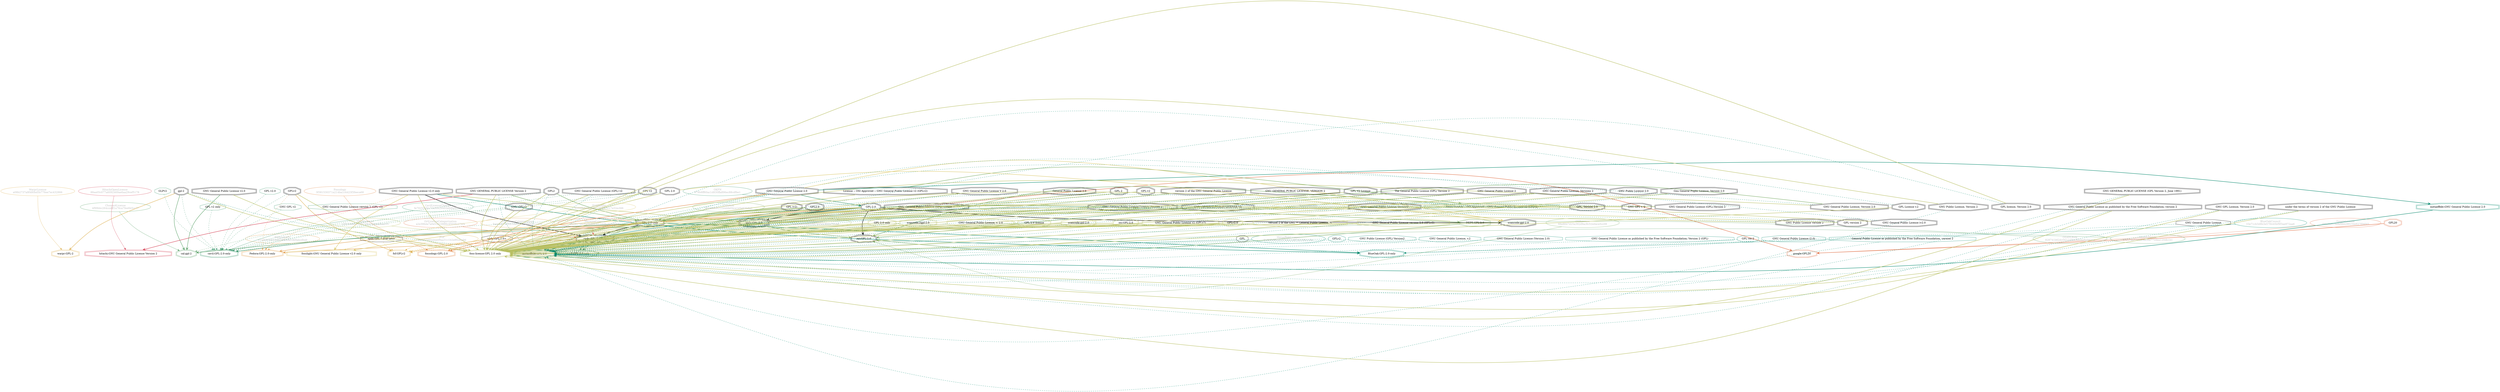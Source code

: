 strict digraph {
    node [shape=box];
    graph [splines=curved];
    1918 [label="spdx:GPL-2.0+"
         ,shape=octagon];
    1926 [label="SPDXLicense\nc291fc46fb59dfd748cc7a4eea9aac55"
         ,fontcolor=gray
         ,color="#b8bf62"
         ,fillcolor="beige;1"
         ,shape=ellipse];
    1927 [label="spdx:GPL-2.0-only"
         ,shape=doubleoctagon];
    1928 [label="GPL-2.0-only"
         ,shape=doubleoctagon];
    1929 [label="GNU General Public License v2.0 only"
         ,shape=doubleoctagon];
    1935 [label="spdx:GPL-2.0-or-later"
         ,shape=octagon];
    1984 [label="SPDXLicense\n8b60c5154a99ce98c02af807965dfc6c"
         ,fontcolor=gray
         ,color="#b8bf62"
         ,fillcolor="beige;1"
         ,shape=ellipse];
    1985 [label="spdx:GPL-2.0"
         ,shape=tripleoctagon];
    1986 [label="GPL-2.0"
         ,shape=doubleoctagon];
    5037 [label="OSILicense\n66e8847d25a392d9ac8c52edaca5cc08"
         ,fontcolor=gray
         ,color="#78ab63"
         ,fillcolor="beige;1"
         ,shape=ellipse];
    5038 [label="osi:GPL-2.0"
         ,shape=doubleoctagon];
    5039 [label="GNU General Public License, Version 2.0"
         ,shape=doubleoctagon];
    5040 [label="DEP5:GPL-2.0"
         ,color="#78ab63"
         ,shape=doubleoctagon];
    5041 [label="Trove:License :: OSI Approved :: GNU General Public License v2 (GPLv2)"
         ,color="#78ab63"
         ,shape=doubleoctagon];
    5042 [label="License :: OSI Approved :: GNU General Public License v2 (GPLv2)"
         ,shape=doubleoctagon];
    5710 [label="GoogleLicense\nd85e0d519efef9fd299154e627f56f45"
         ,fontcolor=gray
         ,color="#e06f45"
         ,fillcolor="beige;1"
         ,shape=ellipse];
    5711 [label="google:GPL20"
         ,color="#e06f45"
         ,shape=doubleoctagon];
    5712 [label=GPL20
         ,color="#e06f45"
         ,shape=doubleoctagon];
    6453 [label="FedoraEntry\n41cc6463d01bd47dde0da1de9abcdbab"
         ,fontcolor=gray
         ,color="#e09d4b"
         ,fillcolor="beige;1"
         ,shape=ellipse];
    6454 [label="Fedora:GPL-2.0-only"
         ,color="#e09d4b"
         ,shape=doubleoctagon];
    6455 [label=GPLv2
         ,shape=doubleoctagon];
    9343 [label="GNU General Public License"
         ,shape=octagon];
    9348 [label="BlueOakCouncil\n33e71cb3d8b3e578440bf9f3ae972aa6"
         ,fontcolor=gray
         ,color="#00876c"
         ,fillcolor="beige;1"
         ,shape=ellipse];
    9349 [label="BlueOak:GPL-2.0-only"
         ,color="#00876c"
         ,shape=doubleoctagon];
    9579 [label="OSADLRule\n828741b62dc041ccddec8b0da8a59262"
         ,fontcolor=gray
         ,color="#58a066"
         ,fillcolor="beige;1"
         ,shape=ellipse];
    9580 [label="osadl:GPL-2.0-only"
         ,color="#58a066"
         ,shape=doubleoctagon];
    9870 [label="OSADLMatrix\n252574b7386bcaa36e772dea120db1b1"
         ,fontcolor=gray
         ,color="#58a066"
         ,fillcolor="beige;1"
         ,shape=ellipse];
    10243 [label="FSF\n39521346eababf9aa31c1b2a9f2dce9d"
          ,fontcolor=gray
          ,color="#deb256"
          ,fillcolor="beige;1"
          ,shape=ellipse];
    10244 [label="fsf:GPLv2"
          ,color="#deb256"
          ,shape=doubleoctagon];
    10245 [label="GNU General Public License (GPL) version 2"
          ,shape=doubleoctagon];
    10935 [label="ChooseALicense\n4f99bbc264cce8f1a76ca7fee6b5cc77"
          ,fontcolor=gray
          ,color="#58a066"
          ,fillcolor="beige;1"
          ,shape=ellipse];
    10936 [label="cal:gpl-2"
          ,color="#58a066"
          ,shape=doubleoctagon];
    10937 [label="gpl-2"
          ,shape=doubleoctagon];
    10938 [label="GNU General Public License v2.0"
          ,shape=doubleoctagon];
    10939 [label="GNU GPLv2"
          ,shape=doubleoctagon];
    16615 [label="ScancodeData\ne1edba49f3eed922e3c62ba2626baa86"
          ,fontcolor=gray
          ,color="#dac767"
          ,fillcolor="beige;1"
          ,shape=ellipse];
    16616 [label="scancode:gpl-2.0"
          ,shape=doubleoctagon];
    16617 [label="GPL 2.0"
          ,shape=doubleoctagon];
    16618 [label="GNU General Public License 2.0"
          ,shape=doubleoctagon];
    26438 [label="Fossology\n3f381530371a214ba1c4423f3feeca68"
          ,fontcolor=gray
          ,color="#e18745"
          ,fillcolor="beige;1"
          ,shape=ellipse];
    26439 [label="fossology:GPL-2.0"
          ,color="#e18745"
          ,shape=doubleoctagon];
    27164 [label=GPL,shape=octagon];
    28305 [label="OKFN\n878b8ff60ac1d830ffa896ec88cdfbe1"
          ,fontcolor=gray
          ,color="#379469"
          ,fillcolor="beige;1"
          ,shape=ellipse];
    28715 [label="OrtLicenseCategorization\na2e396da7a0e53010886c45048c276f4"
          ,fontcolor=gray
          ,color="#e06f45"
          ,fillcolor="beige;1"
          ,shape=ellipse];
    35466 [label="OrtLicenseCategorization\n5aee2457b05216dce16239f40d512359"
          ,fontcolor=gray
          ,color="#e09d4b"
          ,fillcolor="beige;1"
          ,shape=ellipse];
    36891 [label="CavilLicenseChange\nfe79253efdc73a50e29493e6dfa5f0db"
          ,fontcolor=gray
          ,color="#379469"
          ,fillcolor="beige;1"
          ,shape=ellipse];
    36892 [label="cavil:GPL-2.0-only"
          ,color="#379469"
          ,shape=doubleoctagon];
    36893 [label=GLPv2
          ,color="#379469"
          ,shape=octagon];
    36894 [label="GNU GPL v2"
          ,color="#379469"
          ,shape=octagon];
    36895 [label="GNU General Public License (GPL) v2"
          ,shape=doubleoctagon];
    36896 [label="GNU General Public License version 2 (GPL v2)"
          ,color="#379469"
          ,shape=octagon];
    36897 [label="GPL v2"
          ,shape=doubleoctagon];
    36898 [label="GPL v2 only"
          ,color="#379469"
          ,shape=octagon];
    36899 [label="GPL v2.0"
          ,color="#379469"
          ,shape=octagon];
    36900 [label=GPL2
          ,shape=doubleoctagon];
    42721 [label="MetaeffektLicense\n9e3b0b9e22f157e4c11d87d2149c118a"
          ,fontcolor=gray
          ,color="#00876c"
          ,fillcolor="beige;1"
          ,shape=ellipse];
    42722 [label="metaeffekt:GPL-2.0"
          ,color="#00876c"
          ,shape=doubleoctagon];
    42723 [label="metaeffekt:GNU General Public License 2.0"
          ,color="#00876c"
          ,shape=doubleoctagon];
    42724 [label="GNU GENERAL PUBLIC LICENSE Version 2"
          ,shape=doubleoctagon];
    42725 [label="GNU GENERAL PUBLIC LICENSE (GPL Version 2, June 1991)"
          ,shape=doubleoctagon];
    42726 [label="GNU GENERAL PUBLIC LICENSE V2"
          ,shape=doubleoctagon];
    42727 [label="GNU GENERAL PUBLIC LICENSE, VERSION 2"
          ,shape=doubleoctagon];
    42728 [label="GNU General Public License (GPL),Version 2"
          ,shape=doubleoctagon];
    42729 [label="GNU General Public License 2"
          ,shape=doubleoctagon];
    42730 [label="GNU General Public License License, Version 2"
          ,shape=doubleoctagon];
    42731 [label="GNU General Public License V 2.0"
          ,shape=doubleoctagon];
    42732 [label="GNU General Public License Version2"
          ,shape=doubleoctagon];
    42733 [label="version 2 of the GNU General Public License"
          ,shape=doubleoctagon];
    42734 [label="GNU GPL v. 2"
          ,shape=doubleoctagon];
    42735 [label="GNU Public License 2.0"
          ,shape=doubleoctagon];
    42736 [label="GNU Public License, Version 2"
          ,shape=doubleoctagon];
    42737 [label="Gnu General Puplic License, Version 2.0"
          ,shape=doubleoctagon];
    42738 [label="GNU GPL License, Version 2.0"
          ,shape=doubleoctagon];
    42739 [label="GPLv2 "
          ,color="#00876c"
          ,shape=octagon];
    42740 [label="GPL 2 "
          ,shape=doubleoctagon];
    42741 [label="GPL, Version 2.0"
          ,shape=doubleoctagon];
    42742 [label="GPL-v2"
          ,shape=doubleoctagon];
    42743 [label="GPL License v.2"
          ,shape=doubleoctagon];
    42744 [label="GPL V2 License"
          ,shape=doubleoctagon];
    42745 [label="GPL license, Version 2.0"
          ,shape=doubleoctagon];
    42746 [label="General Public License 2.0"
          ,shape=doubleoctagon];
    42747 [label="GNU General Public License as published by the Free Software Foundation; version 2"
          ,shape=doubleoctagon];
    42748 [label="The General Public License (GPL) Version 2"
          ,shape=doubleoctagon];
    42749 [label="under the terms of version 2 of the GNU Public License"
          ,shape=doubleoctagon];
    42750 [label="GNU General Public License, Versions 2"
          ,shape=doubleoctagon];
    42751 [label="GNU Public License version 2"
          ,shape=doubleoctagon];
    42752 [label="GPL version 2"
          ,shape=doubleoctagon];
    42753 [label="GNU General Public License (v2.0"
          ,shape=doubleoctagon];
    42754 [label="GNU Public License (GPL) Version2"
          ,color="#00876c"
          ,shape=octagon];
    42755 [label="GNU General Public License, v.2"
          ,color="#00876c"
          ,shape=octagon];
    42756 [label="GNU General Public License (Version 2.0)"
          ,color="#00876c"
          ,shape=octagon];
    42757 [label="GNU General Public License as published by the Free Software Foundation; Version 2 (GPL)"
          ,color="#00876c"
          ,shape=octagon];
    42758 [label="GPL ver.2"
          ,color="#00876c"
          ,shape=octagon];
    42759 [label="GNU General Public License (2.0)"
          ,color="#00876c"
          ,shape=octagon];
    42760 [label="General Public License as published by the Free Software Foundation, version 2"
          ,color="#00876c"
          ,shape=octagon];
    49974 [label="HermineLicense\n8b28179bc6a5bd443c11026c4b2f30b8"
          ,fontcolor=gray
          ,color="#dc574a"
          ,fillcolor="beige;1"
          ,shape=ellipse];
    50157 [label="WarprLicense\na08b2737a9f480bd5b776ee7ec432866"
          ,fontcolor=gray
          ,color="#deb256"
          ,fillcolor="beige;1"
          ,shape=ellipse];
    50158 [label="warpr:GPL-2"
          ,color="#deb256"
          ,shape=doubleoctagon];
    50540 [label="FossLicense\n7ea0ce40fbaa609979d5d18b2e751fef"
          ,fontcolor=gray
          ,color="#b8bf62"
          ,fillcolor="beige;1"
          ,shape=ellipse];
    50541 [label="foss-license:GPL 2.0 only"
          ,color="#b8bf62"
          ,shape=doubleoctagon];
    50542 [label="GPL 2.0 only"
          ,color="#b8bf62"
          ,shape=doubleoctagon];
    50543 [label="GPL2.0"
          ,shape=doubleoctagon];
    50544 [label="GPL (v2)"
          ,shape=doubleoctagon];
    50545 [label="scancode://gpl-2.0"
          ,color="#b8bf62"
          ,shape=doubleoctagon];
    50546 [label="GNU General Public License, v. 2.0"
          ,color="#b8bf62"
          ,shape=doubleoctagon];
    50547 [label="scancode:gpl-2.0"
          ,color="#b8bf62"
          ,shape=doubleoctagon];
    50548 [label="osi:GPL-2.0"
          ,color="#b8bf62"
          ,shape=doubleoctagon];
    50549 [label="GNU General Public License v2 (GPLv2)"
          ,color="#b8bf62"
          ,shape=doubleoctagon];
    50550 [label="GPLv2.0"
          ,color="#b8bf62"
          ,shape=doubleoctagon];
    50551 [label="GPL-2.0 license"
          ,color="#b8bf62"
          ,shape=doubleoctagon];
    50552 [label="version 2 of the GNU ** General Public License. */"
          ,color="#b8bf62"
          ,shape=doubleoctagon];
    50553 [label="GNU General Public License version 2.0 (GPLv2)"
          ,color="#b8bf62"
          ,shape=doubleoctagon];
    50974 [label="FOSSLight\n62229e53b16d2c189ed1cc17a32ecfd6"
          ,fontcolor=gray
          ,color="#dac767"
          ,fillcolor="beige;1"
          ,shape=ellipse];
    50975 [label="fosslight:GNU General Public License v2.0 only"
          ,color="#dac767"
          ,shape=doubleoctagon];
    51220 [label="HitachiOpenLicense\n88aa05c077a6092469ae6aa29cef5178"
          ,fontcolor=gray
          ,color="#d43d51"
          ,fillcolor="beige;1"
          ,shape=ellipse];
    51221 [label="hitachi:GNU General Public License Version 2"
          ,color="#d43d51"
          ,shape=doubleoctagon];
    55992 [label="Curation\n367efe9c9111b4dde04ca1e5e83fc6a1"
          ,fontcolor=gray
          ,color="#78ab63"
          ,fillcolor="beige;1"
          ,shape=ellipse];
    1918 -> 10244 [style=dashed
                  ,arrowhead=vee
                  ,weight=0.5
                  ,color="#deb256"];
    1926 -> 1927 [weight=0.5
                 ,color="#b8bf62"];
    1927 -> 6454 [style=bold
                 ,arrowhead=vee
                 ,weight=0.7
                 ,color="#e09d4b"];
    1927 -> 9580 [style=bold
                 ,arrowhead=vee
                 ,weight=0.7
                 ,color="#58a066"];
    1927 -> 10244 [style=dashed
                  ,arrowhead=vee
                  ,weight=0.5
                  ,color="#deb256"];
    1927 -> 42722 [style=bold
                  ,arrowhead=vee
                  ,weight=0.7
                  ,color="#00876c"];
    1928 -> 1927 [style=bold
                 ,arrowhead=vee
                 ,weight=0.7];
    1928 -> 6454 [style=bold
                 ,arrowhead=vee
                 ,weight=0.7
                 ,color="#e09d4b"];
    1928 -> 9349 [style=bold
                 ,arrowhead=vee
                 ,weight=0.7
                 ,color="#00876c"];
    1928 -> 9580 [style=bold
                 ,arrowhead=vee
                 ,weight=0.7
                 ,color="#58a066"];
    1928 -> 36892 [style=bold
                  ,arrowhead=vee
                  ,weight=0.7
                  ,color="#379469"];
    1928 -> 36892 [style=bold
                  ,arrowhead=vee
                  ,weight=0.7
                  ,color="#379469"];
    1928 -> 50541 [style=bold
                  ,arrowhead=vee
                  ,weight=0.7
                  ,color="#b8bf62"];
    1929 -> 1927 [style=bold
                 ,arrowhead=vee
                 ,weight=0.7];
    1929 -> 1985 [style=bold
                 ,arrowhead=vee
                 ,weight=0.7
                 ,color="#b8bf62"];
    1929 -> 6454 [style=dashed
                 ,arrowhead=vee
                 ,weight=0.5
                 ,color="#e09d4b"];
    1929 -> 9349 [style=bold
                 ,arrowhead=vee
                 ,weight=0.7
                 ,color="#00876c"];
    1929 -> 50541 [style=bold
                  ,arrowhead=vee
                  ,weight=0.7
                  ,color="#b8bf62"];
    1929 -> 50975 [style=bold
                  ,arrowhead=vee
                  ,weight=0.7
                  ,color="#dac767"];
    1935 -> 10244 [style=dashed
                  ,arrowhead=vee
                  ,weight=0.5
                  ,color="#deb256"];
    1984 -> 1985 [weight=0.5
                 ,color="#b8bf62"];
    1985 -> 5038 [style=bold
                 ,arrowhead=vee
                 ,weight=0.7
                 ,color="#78ab63"];
    1985 -> 5711 [style=bold
                 ,arrowhead=vee
                 ,weight=0.7
                 ,color="#e06f45"];
    1985 -> 10244 [style=dashed
                  ,arrowhead=vee
                  ,weight=0.5
                  ,color="#deb256"];
    1985 -> 10936 [style=bold
                  ,arrowhead=vee
                  ,weight=0.7
                  ,color="#58a066"];
    1986 -> 1928 [style=bold
                 ,arrowhead=vee
                 ,weight=0.7
                 ,color="#78ab63"];
    1986 -> 1985 [style=bold
                 ,arrowhead=vee
                 ,weight=0.7];
    1986 -> 5038 [style=bold
                 ,arrowhead=vee
                 ,weight=0.7];
    1986 -> 5040 [style=bold
                 ,arrowhead=vee
                 ,weight=0.7
                 ,color="#78ab63"];
    1986 -> 16616 [style=bold
                  ,arrowhead=vee
                  ,weight=0.7];
    1986 -> 26439 [style=bold
                  ,arrowhead=vee
                  ,weight=0.7
                  ,color="#e18745"];
    1986 -> 36892 [style=dashed
                  ,arrowhead=vee
                  ,weight=0.5
                  ,color="#379469"];
    1986 -> 42722 [style=bold
                  ,arrowhead=vee
                  ,weight=0.7
                  ,color="#00876c"];
    1986 -> 50541 [style=bold
                  ,arrowhead=vee
                  ,weight=0.7
                  ,color="#b8bf62"];
    1986 -> 50975 [style=bold
                  ,arrowhead=vee
                  ,weight=0.7
                  ,color="#dac767"];
    5037 -> 5038 [weight=0.5
                 ,color="#78ab63"];
    5038 -> 42722 [style=dashed
                  ,arrowhead=vee
                  ,weight=0.5
                  ,color="#00876c"];
    5039 -> 5038 [style=bold
                 ,arrowhead=vee
                 ,weight=0.7
                 ,color="#78ab63"];
    5039 -> 42722 [style=dashed
                  ,arrowhead=vee
                  ,weight=0.5
                  ,color="#00876c"];
    5039 -> 50541 [style=bold
                  ,arrowhead=vee
                  ,weight=0.7
                  ,color="#b8bf62"];
    5040 -> 5038 [style=bold
                 ,arrowhead=vee
                 ,weight=0.7
                 ,color="#78ab63"];
    5041 -> 5038 [style=bold
                 ,arrowhead=vee
                 ,weight=0.7
                 ,color="#78ab63"];
    5042 -> 5041 [style=bold
                 ,arrowhead=vee
                 ,weight=0.7
                 ,color="#78ab63"];
    5042 -> 50541 [style=bold
                  ,arrowhead=vee
                  ,weight=0.7
                  ,color="#b8bf62"];
    5710 -> 5711 [weight=0.5
                 ,color="#e06f45"];
    5712 -> 5711 [style=bold
                 ,arrowhead=vee
                 ,weight=0.7
                 ,color="#e06f45"];
    6453 -> 6454 [weight=0.5
                 ,color="#e09d4b"];
    6455 -> 6454 [style=dashed
                 ,arrowhead=vee
                 ,weight=0.5
                 ,color="#e09d4b"];
    6455 -> 10244 [style=bold
                  ,arrowhead=vee
                  ,weight=0.7
                  ,color="#deb256"];
    6455 -> 36892 [style=dashed
                  ,arrowhead=vee
                  ,weight=0.5
                  ,color="#379469"];
    6455 -> 50541 [style=bold
                  ,arrowhead=vee
                  ,weight=0.7
                  ,color="#b8bf62"];
    9343 -> 9349 [style=dashed
                 ,arrowhead=vee
                 ,weight=0.5
                 ,color="#00876c"];
    9348 -> 9349 [weight=0.5
                 ,color="#00876c"];
    9579 -> 9580 [weight=0.5
                 ,color="#58a066"];
    9870 -> 9580 [weight=0.5
                 ,color="#58a066"];
    10243 -> 10244 [weight=0.5
                   ,color="#deb256"];
    10245 -> 10244 [style=bold
                   ,arrowhead=vee
                   ,weight=0.7
                   ,color="#deb256"];
    10245 -> 42722 [style=dashed
                   ,arrowhead=vee
                   ,weight=0.5
                   ,color="#00876c"];
    10245 -> 50541 [style=bold
                   ,arrowhead=vee
                   ,weight=0.7
                   ,color="#b8bf62"];
    10935 -> 10936 [weight=0.5
                   ,color="#58a066"];
    10937 -> 10936 [style=bold
                   ,arrowhead=vee
                   ,weight=0.7
                   ,color="#58a066"];
    10937 -> 36892 [style=dashed
                   ,arrowhead=vee
                   ,weight=0.5
                   ,color="#379469"];
    10937 -> 42722 [style=dashed
                   ,arrowhead=vee
                   ,weight=0.5
                   ,color="#00876c"];
    10937 -> 50158 [style=bold
                   ,arrowhead=vee
                   ,weight=0.7
                   ,color="#deb256"];
    10937 -> 50541 [style=bold
                   ,arrowhead=vee
                   ,weight=0.7
                   ,color="#b8bf62"];
    10938 -> 10936 [style=bold
                   ,arrowhead=vee
                   ,weight=0.7
                   ,color="#58a066"];
    10938 -> 50541 [style=bold
                   ,arrowhead=vee
                   ,weight=0.7
                   ,color="#b8bf62"];
    10939 -> 10936 [style=dashed
                   ,arrowhead=vee
                   ,weight=0.5
                   ,color="#58a066"];
    10939 -> 50541 [style=bold
                   ,arrowhead=vee
                   ,weight=0.7
                   ,color="#b8bf62"];
    16615 -> 16616 [weight=0.5
                   ,color="#dac767"];
    16616 -> 42722 [style=dashed
                   ,arrowhead=vee
                   ,weight=0.5
                   ,color="#00876c"];
    16616 -> 50541 [style=bold
                   ,arrowhead=vee
                   ,weight=0.7
                   ,color="#b8bf62"];
    16617 -> 16616 [style=bold
                   ,arrowhead=vee
                   ,weight=0.7
                   ,color="#dac767"];
    16617 -> 36892 [style=dashed
                   ,arrowhead=vee
                   ,weight=0.5
                   ,color="#379469"];
    16617 -> 50541 [style=bold
                   ,arrowhead=vee
                   ,weight=0.7
                   ,color="#b8bf62"];
    16618 -> 1986 [style=bold
                  ,arrowhead=vee
                  ,weight=0.7
                  ,color="#379469"];
    16618 -> 16616 [style=bold
                   ,arrowhead=vee
                   ,weight=0.7
                   ,color="#dac767"];
    16618 -> 26439 [style=bold
                   ,arrowhead=vee
                   ,weight=0.7
                   ,color="#e18745"];
    16618 -> 42722 [style=dashed
                   ,arrowhead=vee
                   ,weight=0.5
                   ,color="#00876c"];
    16618 -> 42723 [style=bold
                   ,arrowhead=vee
                   ,weight=0.7
                   ,color="#00876c"];
    16618 -> 50541 [style=bold
                   ,arrowhead=vee
                   ,weight=0.7
                   ,color="#b8bf62"];
    26438 -> 26439 [weight=0.5
                   ,color="#e18745"];
    27164 -> 42722 [style=dashed
                   ,arrowhead=vee
                   ,weight=0.5
                   ,color="#00876c"];
    28305 -> 1986 [weight=0.5
                  ,color="#379469"];
    28715 -> 1927 [weight=0.5
                  ,color="#e06f45"];
    35466 -> 1927 [weight=0.5
                  ,color="#e09d4b"];
    36891 -> 36892 [weight=0.5
                   ,color="#379469"];
    36893 -> 36892 [style=dashed
                   ,arrowhead=vee
                   ,weight=0.5
                   ,color="#379469"];
    36894 -> 36892 [style=dashed
                   ,arrowhead=vee
                   ,weight=0.5
                   ,color="#379469"];
    36895 -> 36892 [style=dashed
                   ,arrowhead=vee
                   ,weight=0.5
                   ,color="#379469"];
    36895 -> 42722 [style=dashed
                   ,arrowhead=vee
                   ,weight=0.5
                   ,color="#00876c"];
    36895 -> 50541 [style=bold
                   ,arrowhead=vee
                   ,weight=0.7
                   ,color="#b8bf62"];
    36896 -> 36892 [style=dashed
                   ,arrowhead=vee
                   ,weight=0.5
                   ,color="#379469"];
    36897 -> 36892 [style=dashed
                   ,arrowhead=vee
                   ,weight=0.5
                   ,color="#379469"];
    36897 -> 42722 [style=dashed
                   ,arrowhead=vee
                   ,weight=0.5
                   ,color="#00876c"];
    36897 -> 50541 [style=bold
                   ,arrowhead=vee
                   ,weight=0.7
                   ,color="#b8bf62"];
    36898 -> 36892 [style=dashed
                   ,arrowhead=vee
                   ,weight=0.5
                   ,color="#379469"];
    36899 -> 36892 [style=dashed
                   ,arrowhead=vee
                   ,weight=0.5
                   ,color="#379469"];
    36900 -> 1928 [style=bold
                  ,arrowhead=vee
                  ,weight=0.7
                  ,color="#78ab63"];
    36900 -> 36892 [style=dashed
                   ,arrowhead=vee
                   ,weight=0.5
                   ,color="#379469"];
    36900 -> 42722 [style=dashed
                   ,arrowhead=vee
                   ,weight=0.5
                   ,color="#00876c"];
    36900 -> 50541 [style=bold
                   ,arrowhead=vee
                   ,weight=0.7
                   ,color="#b8bf62"];
    42721 -> 42722 [weight=0.5
                   ,color="#00876c"];
    42723 -> 42722 [style=bold
                   ,arrowhead=vee
                   ,weight=0.7
                   ,color="#00876c"];
    42724 -> 1928 [style=bold
                  ,arrowhead=vee
                  ,weight=0.7
                  ,color="#78ab63"];
    42724 -> 42722 [style=dashed
                   ,arrowhead=vee
                   ,weight=0.5
                   ,color="#00876c"];
    42724 -> 50541 [style=bold
                   ,arrowhead=vee
                   ,weight=0.7
                   ,color="#b8bf62"];
    42724 -> 51221 [style=bold
                   ,arrowhead=vee
                   ,weight=0.7
                   ,color="#d43d51"];
    42725 -> 42722 [style=dashed
                   ,arrowhead=vee
                   ,weight=0.5
                   ,color="#00876c"];
    42725 -> 50541 [style=bold
                   ,arrowhead=vee
                   ,weight=0.7
                   ,color="#b8bf62"];
    42726 -> 42722 [style=dashed
                   ,arrowhead=vee
                   ,weight=0.5
                   ,color="#00876c"];
    42726 -> 50541 [style=bold
                   ,arrowhead=vee
                   ,weight=0.7
                   ,color="#b8bf62"];
    42727 -> 42722 [style=dashed
                   ,arrowhead=vee
                   ,weight=0.5
                   ,color="#00876c"];
    42727 -> 50541 [style=bold
                   ,arrowhead=vee
                   ,weight=0.7
                   ,color="#b8bf62"];
    42728 -> 42722 [style=dashed
                   ,arrowhead=vee
                   ,weight=0.5
                   ,color="#00876c"];
    42728 -> 50541 [style=bold
                   ,arrowhead=vee
                   ,weight=0.7
                   ,color="#b8bf62"];
    42729 -> 42722 [style=dashed
                   ,arrowhead=vee
                   ,weight=0.5
                   ,color="#00876c"];
    42729 -> 50541 [style=bold
                   ,arrowhead=vee
                   ,weight=0.7
                   ,color="#b8bf62"];
    42730 -> 42722 [style=dashed
                   ,arrowhead=vee
                   ,weight=0.5
                   ,color="#00876c"];
    42730 -> 50541 [style=bold
                   ,arrowhead=vee
                   ,weight=0.7
                   ,color="#b8bf62"];
    42731 -> 42722 [style=dashed
                   ,arrowhead=vee
                   ,weight=0.5
                   ,color="#00876c"];
    42731 -> 50541 [style=bold
                   ,arrowhead=vee
                   ,weight=0.7
                   ,color="#b8bf62"];
    42732 -> 42722 [style=dashed
                   ,arrowhead=vee
                   ,weight=0.5
                   ,color="#00876c"];
    42732 -> 50541 [style=bold
                   ,arrowhead=vee
                   ,weight=0.7
                   ,color="#b8bf62"];
    42733 -> 42722 [style=dashed
                   ,arrowhead=vee
                   ,weight=0.5
                   ,color="#00876c"];
    42733 -> 50541 [style=bold
                   ,arrowhead=vee
                   ,weight=0.7
                   ,color="#b8bf62"];
    42734 -> 42722 [style=dashed
                   ,arrowhead=vee
                   ,weight=0.5
                   ,color="#00876c"];
    42734 -> 50541 [style=bold
                   ,arrowhead=vee
                   ,weight=0.7
                   ,color="#b8bf62"];
    42735 -> 42722 [style=dashed
                   ,arrowhead=vee
                   ,weight=0.5
                   ,color="#00876c"];
    42735 -> 50541 [style=bold
                   ,arrowhead=vee
                   ,weight=0.7
                   ,color="#b8bf62"];
    42736 -> 42722 [style=dashed
                   ,arrowhead=vee
                   ,weight=0.5
                   ,color="#00876c"];
    42736 -> 50541 [style=bold
                   ,arrowhead=vee
                   ,weight=0.7
                   ,color="#b8bf62"];
    42737 -> 42722 [style=dashed
                   ,arrowhead=vee
                   ,weight=0.5
                   ,color="#00876c"];
    42737 -> 50541 [style=bold
                   ,arrowhead=vee
                   ,weight=0.7
                   ,color="#b8bf62"];
    42738 -> 42722 [style=dashed
                   ,arrowhead=vee
                   ,weight=0.5
                   ,color="#00876c"];
    42738 -> 50541 [style=bold
                   ,arrowhead=vee
                   ,weight=0.7
                   ,color="#b8bf62"];
    42739 -> 42722 [style=dashed
                   ,arrowhead=vee
                   ,weight=0.5
                   ,color="#00876c"];
    42740 -> 42722 [style=dashed
                   ,arrowhead=vee
                   ,weight=0.5
                   ,color="#00876c"];
    42740 -> 50541 [style=bold
                   ,arrowhead=vee
                   ,weight=0.7
                   ,color="#b8bf62"];
    42741 -> 42722 [style=dashed
                   ,arrowhead=vee
                   ,weight=0.5
                   ,color="#00876c"];
    42741 -> 50541 [style=bold
                   ,arrowhead=vee
                   ,weight=0.7
                   ,color="#b8bf62"];
    42742 -> 42722 [style=dashed
                   ,arrowhead=vee
                   ,weight=0.5
                   ,color="#00876c"];
    42742 -> 50541 [style=bold
                   ,arrowhead=vee
                   ,weight=0.7
                   ,color="#b8bf62"];
    42743 -> 42722 [style=dashed
                   ,arrowhead=vee
                   ,weight=0.5
                   ,color="#00876c"];
    42743 -> 50541 [style=bold
                   ,arrowhead=vee
                   ,weight=0.7
                   ,color="#b8bf62"];
    42744 -> 42722 [style=dashed
                   ,arrowhead=vee
                   ,weight=0.5
                   ,color="#00876c"];
    42744 -> 50541 [style=bold
                   ,arrowhead=vee
                   ,weight=0.7
                   ,color="#b8bf62"];
    42745 -> 42722 [style=dashed
                   ,arrowhead=vee
                   ,weight=0.5
                   ,color="#00876c"];
    42745 -> 50541 [style=bold
                   ,arrowhead=vee
                   ,weight=0.7
                   ,color="#b8bf62"];
    42746 -> 42722 [style=dashed
                   ,arrowhead=vee
                   ,weight=0.5
                   ,color="#00876c"];
    42746 -> 50541 [style=bold
                   ,arrowhead=vee
                   ,weight=0.7
                   ,color="#b8bf62"];
    42747 -> 42722 [style=dashed
                   ,arrowhead=vee
                   ,weight=0.5
                   ,color="#00876c"];
    42747 -> 50541 [style=bold
                   ,arrowhead=vee
                   ,weight=0.7
                   ,color="#b8bf62"];
    42748 -> 42722 [style=dashed
                   ,arrowhead=vee
                   ,weight=0.5
                   ,color="#00876c"];
    42748 -> 50541 [style=bold
                   ,arrowhead=vee
                   ,weight=0.7
                   ,color="#b8bf62"];
    42749 -> 42722 [style=dashed
                   ,arrowhead=vee
                   ,weight=0.5
                   ,color="#00876c"];
    42749 -> 50541 [style=bold
                   ,arrowhead=vee
                   ,weight=0.7
                   ,color="#b8bf62"];
    42750 -> 42722 [style=dashed
                   ,arrowhead=vee
                   ,weight=0.5
                   ,color="#00876c"];
    42750 -> 50541 [style=bold
                   ,arrowhead=vee
                   ,weight=0.7
                   ,color="#b8bf62"];
    42751 -> 42722 [style=dashed
                   ,arrowhead=vee
                   ,weight=0.5
                   ,color="#00876c"];
    42751 -> 50541 [style=bold
                   ,arrowhead=vee
                   ,weight=0.7
                   ,color="#b8bf62"];
    42752 -> 42722 [style=dashed
                   ,arrowhead=vee
                   ,weight=0.5
                   ,color="#00876c"];
    42752 -> 50541 [style=bold
                   ,arrowhead=vee
                   ,weight=0.7
                   ,color="#b8bf62"];
    42753 -> 42722 [style=dashed
                   ,arrowhead=vee
                   ,weight=0.5
                   ,color="#00876c"];
    42753 -> 50541 [style=bold
                   ,arrowhead=vee
                   ,weight=0.7
                   ,color="#b8bf62"];
    42754 -> 42722 [style=dashed
                   ,arrowhead=vee
                   ,weight=0.5
                   ,color="#00876c"];
    42755 -> 42722 [style=dashed
                   ,arrowhead=vee
                   ,weight=0.5
                   ,color="#00876c"];
    42756 -> 42722 [style=dashed
                   ,arrowhead=vee
                   ,weight=0.5
                   ,color="#00876c"];
    42757 -> 42722 [style=dashed
                   ,arrowhead=vee
                   ,weight=0.5
                   ,color="#00876c"];
    42758 -> 42722 [style=dashed
                   ,arrowhead=vee
                   ,weight=0.5
                   ,color="#00876c"];
    42759 -> 42722 [style=dashed
                   ,arrowhead=vee
                   ,weight=0.5
                   ,color="#00876c"];
    42760 -> 42722 [style=dashed
                   ,arrowhead=vee
                   ,weight=0.5
                   ,color="#00876c"];
    49974 -> 1927 [weight=0.5
                  ,color="#dc574a"];
    50157 -> 50158 [weight=0.5
                   ,color="#deb256"];
    50540 -> 50541 [weight=0.5
                   ,color="#b8bf62"];
    50542 -> 50541 [style=bold
                   ,arrowhead=vee
                   ,weight=0.7
                   ,color="#b8bf62"];
    50543 -> 1928 [style=bold
                  ,arrowhead=vee
                  ,weight=0.7
                  ,color="#78ab63"];
    50543 -> 50541 [style=bold
                   ,arrowhead=vee
                   ,weight=0.7
                   ,color="#b8bf62"];
    50544 -> 1928 [style=bold
                  ,arrowhead=vee
                  ,weight=0.7
                  ,color="#78ab63"];
    50544 -> 50541 [style=bold
                   ,arrowhead=vee
                   ,weight=0.7
                   ,color="#b8bf62"];
    50545 -> 50541 [style=bold
                   ,arrowhead=vee
                   ,weight=0.7
                   ,color="#b8bf62"];
    50546 -> 50541 [style=bold
                   ,arrowhead=vee
                   ,weight=0.7
                   ,color="#b8bf62"];
    50547 -> 50541 [style=bold
                   ,arrowhead=vee
                   ,weight=0.7
                   ,color="#b8bf62"];
    50548 -> 50541 [style=bold
                   ,arrowhead=vee
                   ,weight=0.7
                   ,color="#b8bf62"];
    50549 -> 50541 [style=bold
                   ,arrowhead=vee
                   ,weight=0.7
                   ,color="#b8bf62"];
    50550 -> 50541 [style=bold
                   ,arrowhead=vee
                   ,weight=0.7
                   ,color="#b8bf62"];
    50551 -> 50541 [style=bold
                   ,arrowhead=vee
                   ,weight=0.7
                   ,color="#b8bf62"];
    50552 -> 50541 [style=bold
                   ,arrowhead=vee
                   ,weight=0.7
                   ,color="#b8bf62"];
    50553 -> 50541 [style=bold
                   ,arrowhead=vee
                   ,weight=0.7
                   ,color="#b8bf62"];
    50974 -> 50975 [weight=0.5
                   ,color="#dac767"];
    51220 -> 51221 [weight=0.5
                   ,color="#d43d51"];
    55992 -> 1928 [weight=0.5
                  ,color="#78ab63"];
}
